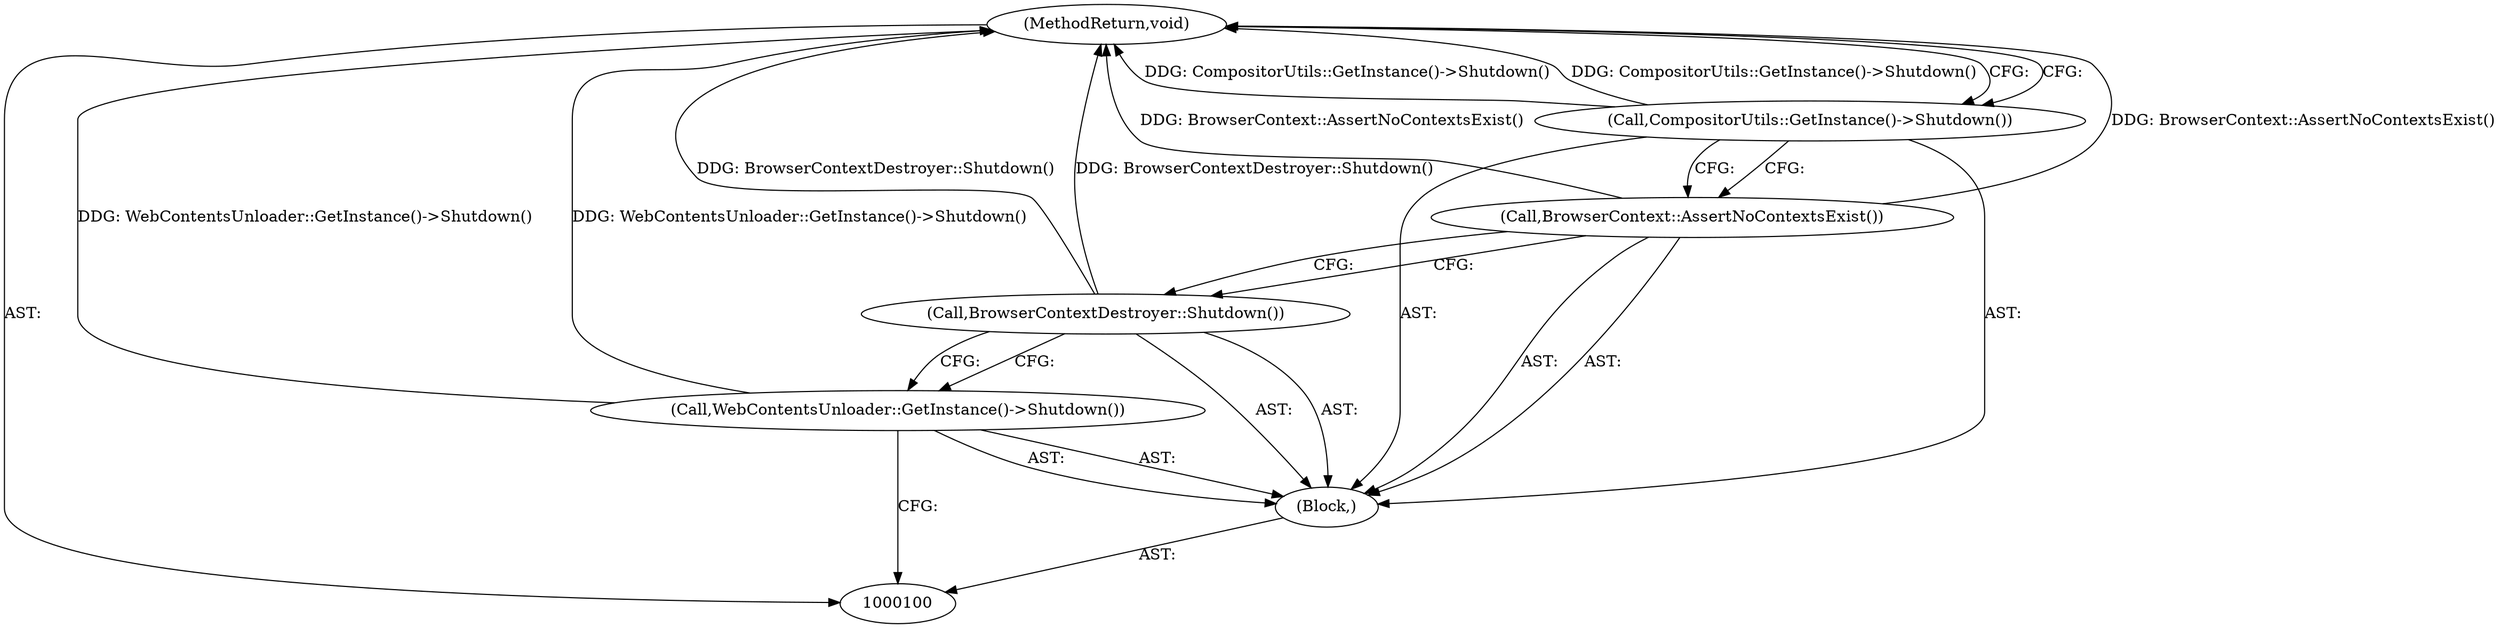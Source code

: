 digraph "0_launchpad_29014da83e5fc358d6bff0f574e9ed45e61a35ac_11" {
"1000106" [label="(MethodReturn,void)"];
"1000101" [label="(Block,)"];
"1000102" [label="(Call,WebContentsUnloader::GetInstance()->Shutdown())"];
"1000103" [label="(Call,BrowserContextDestroyer::Shutdown())"];
"1000104" [label="(Call,BrowserContext::AssertNoContextsExist())"];
"1000105" [label="(Call,CompositorUtils::GetInstance()->Shutdown())"];
"1000106" -> "1000100"  [label="AST: "];
"1000106" -> "1000105"  [label="CFG: "];
"1000105" -> "1000106"  [label="DDG: CompositorUtils::GetInstance()->Shutdown()"];
"1000104" -> "1000106"  [label="DDG: BrowserContext::AssertNoContextsExist()"];
"1000103" -> "1000106"  [label="DDG: BrowserContextDestroyer::Shutdown()"];
"1000102" -> "1000106"  [label="DDG: WebContentsUnloader::GetInstance()->Shutdown()"];
"1000101" -> "1000100"  [label="AST: "];
"1000102" -> "1000101"  [label="AST: "];
"1000103" -> "1000101"  [label="AST: "];
"1000104" -> "1000101"  [label="AST: "];
"1000105" -> "1000101"  [label="AST: "];
"1000102" -> "1000101"  [label="AST: "];
"1000102" -> "1000100"  [label="CFG: "];
"1000103" -> "1000102"  [label="CFG: "];
"1000102" -> "1000106"  [label="DDG: WebContentsUnloader::GetInstance()->Shutdown()"];
"1000103" -> "1000101"  [label="AST: "];
"1000103" -> "1000102"  [label="CFG: "];
"1000104" -> "1000103"  [label="CFG: "];
"1000103" -> "1000106"  [label="DDG: BrowserContextDestroyer::Shutdown()"];
"1000104" -> "1000101"  [label="AST: "];
"1000104" -> "1000103"  [label="CFG: "];
"1000105" -> "1000104"  [label="CFG: "];
"1000104" -> "1000106"  [label="DDG: BrowserContext::AssertNoContextsExist()"];
"1000105" -> "1000101"  [label="AST: "];
"1000105" -> "1000104"  [label="CFG: "];
"1000106" -> "1000105"  [label="CFG: "];
"1000105" -> "1000106"  [label="DDG: CompositorUtils::GetInstance()->Shutdown()"];
}
